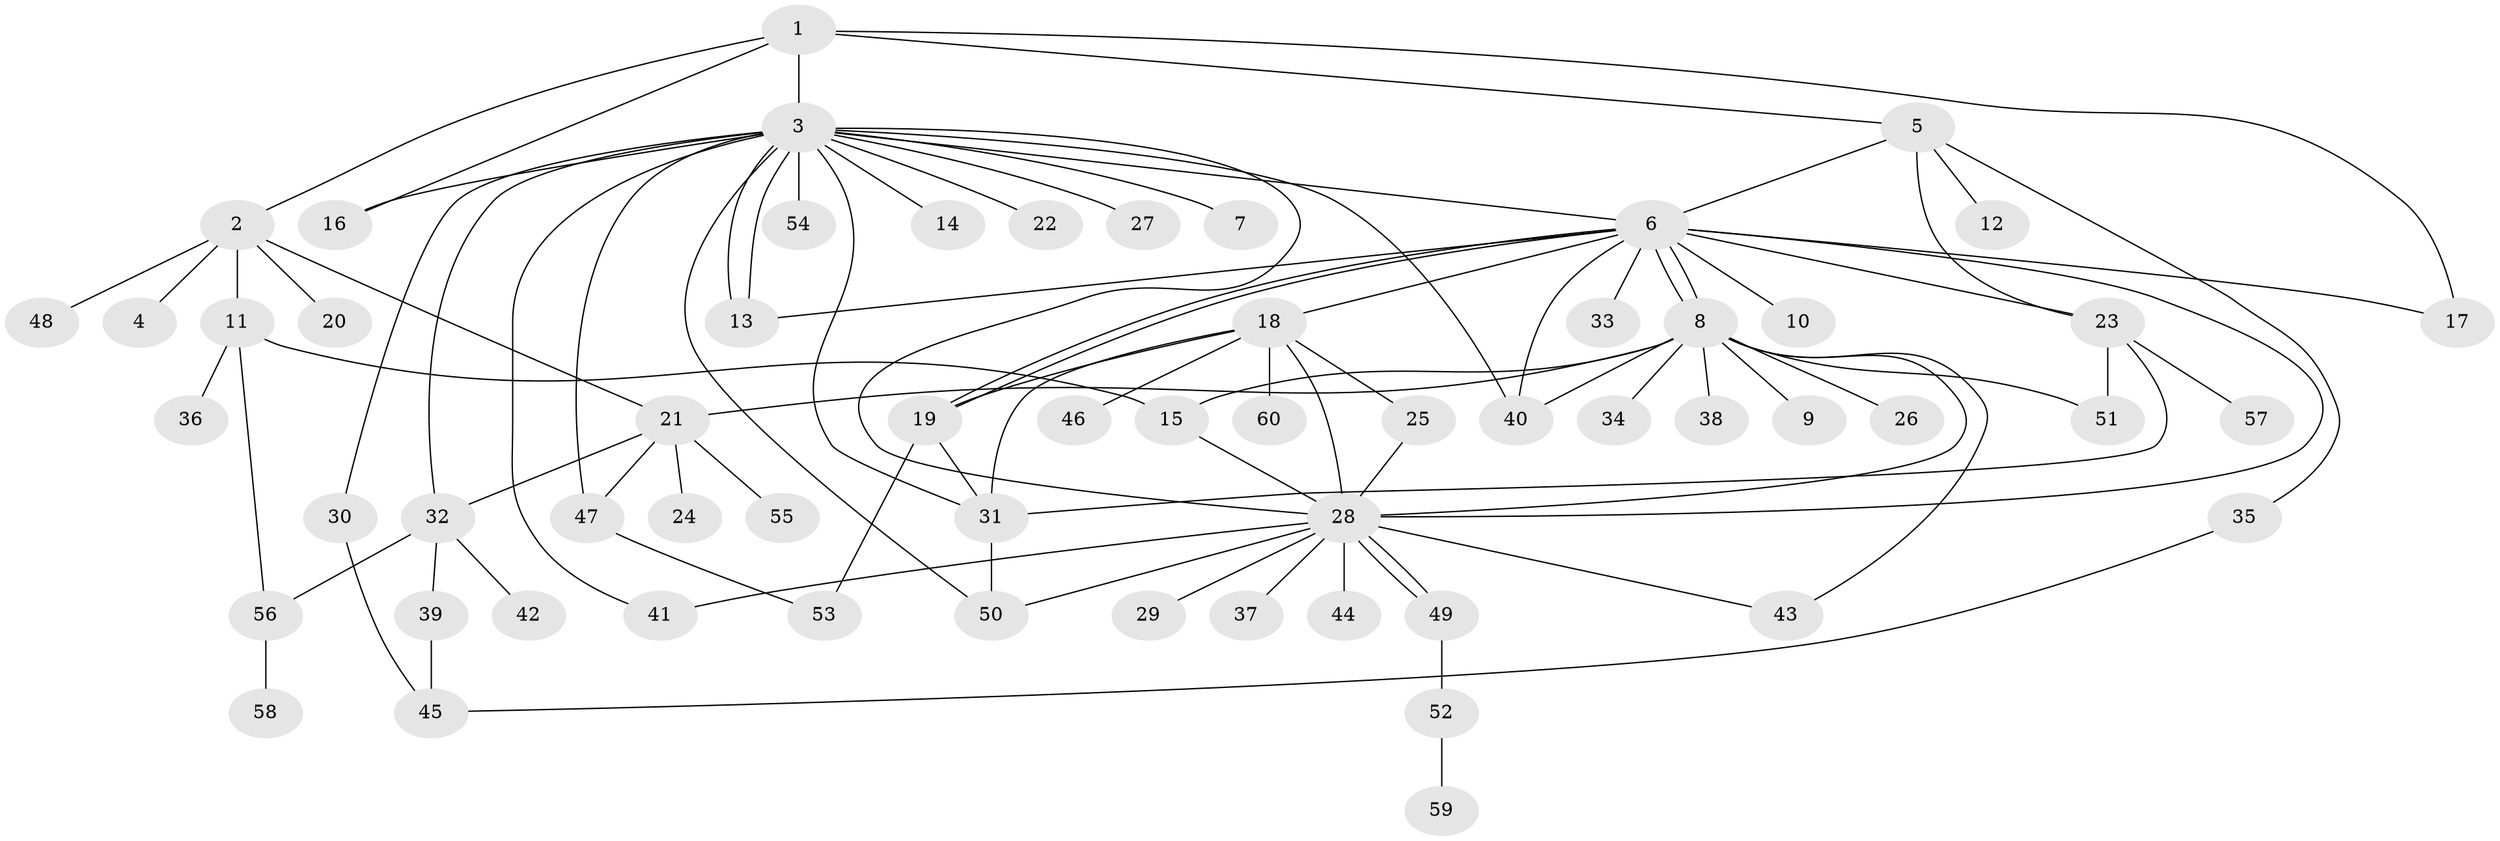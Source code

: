 // Generated by graph-tools (version 1.1) at 2025/14/03/09/25 04:14:47]
// undirected, 60 vertices, 92 edges
graph export_dot {
graph [start="1"]
  node [color=gray90,style=filled];
  1;
  2;
  3;
  4;
  5;
  6;
  7;
  8;
  9;
  10;
  11;
  12;
  13;
  14;
  15;
  16;
  17;
  18;
  19;
  20;
  21;
  22;
  23;
  24;
  25;
  26;
  27;
  28;
  29;
  30;
  31;
  32;
  33;
  34;
  35;
  36;
  37;
  38;
  39;
  40;
  41;
  42;
  43;
  44;
  45;
  46;
  47;
  48;
  49;
  50;
  51;
  52;
  53;
  54;
  55;
  56;
  57;
  58;
  59;
  60;
  1 -- 2;
  1 -- 3;
  1 -- 5;
  1 -- 16;
  1 -- 17;
  2 -- 4;
  2 -- 11;
  2 -- 20;
  2 -- 21;
  2 -- 48;
  3 -- 6;
  3 -- 7;
  3 -- 13;
  3 -- 13;
  3 -- 14;
  3 -- 16;
  3 -- 22;
  3 -- 27;
  3 -- 28;
  3 -- 30;
  3 -- 31;
  3 -- 32;
  3 -- 40;
  3 -- 41;
  3 -- 47;
  3 -- 50;
  3 -- 54;
  5 -- 6;
  5 -- 12;
  5 -- 23;
  5 -- 35;
  6 -- 8;
  6 -- 8;
  6 -- 10;
  6 -- 13;
  6 -- 17;
  6 -- 18;
  6 -- 19;
  6 -- 19;
  6 -- 23;
  6 -- 28;
  6 -- 33;
  6 -- 40;
  8 -- 9;
  8 -- 15;
  8 -- 21;
  8 -- 26;
  8 -- 28;
  8 -- 34;
  8 -- 38;
  8 -- 40;
  8 -- 43;
  8 -- 51;
  11 -- 15;
  11 -- 36;
  11 -- 56;
  15 -- 28;
  18 -- 19;
  18 -- 25;
  18 -- 28;
  18 -- 31;
  18 -- 46;
  18 -- 60;
  19 -- 31;
  19 -- 53;
  21 -- 24;
  21 -- 32;
  21 -- 47;
  21 -- 55;
  23 -- 31;
  23 -- 51;
  23 -- 57;
  25 -- 28;
  28 -- 29;
  28 -- 37;
  28 -- 41;
  28 -- 43;
  28 -- 44;
  28 -- 49;
  28 -- 49;
  28 -- 50;
  30 -- 45;
  31 -- 50;
  32 -- 39;
  32 -- 42;
  32 -- 56;
  35 -- 45;
  39 -- 45;
  47 -- 53;
  49 -- 52;
  52 -- 59;
  56 -- 58;
}
